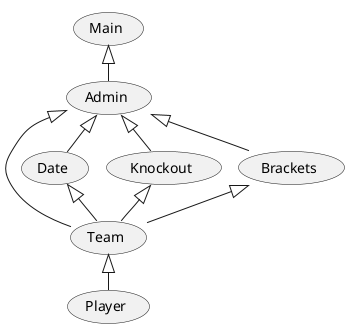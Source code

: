 @startuml
!pragma layout smetana

(Main)<|-- (Admin)
(Admin) <|-- (Team)
(Admin) <|-- (Date)
(Admin) <|-- (Knockout)
(Admin) <|-- (Brackets)
(Team) <|-- (Player)
(Brackets) <|-- (Team)
(Date) <|-- (Team)
(Knockout) <|-- (Team)
@enduml

